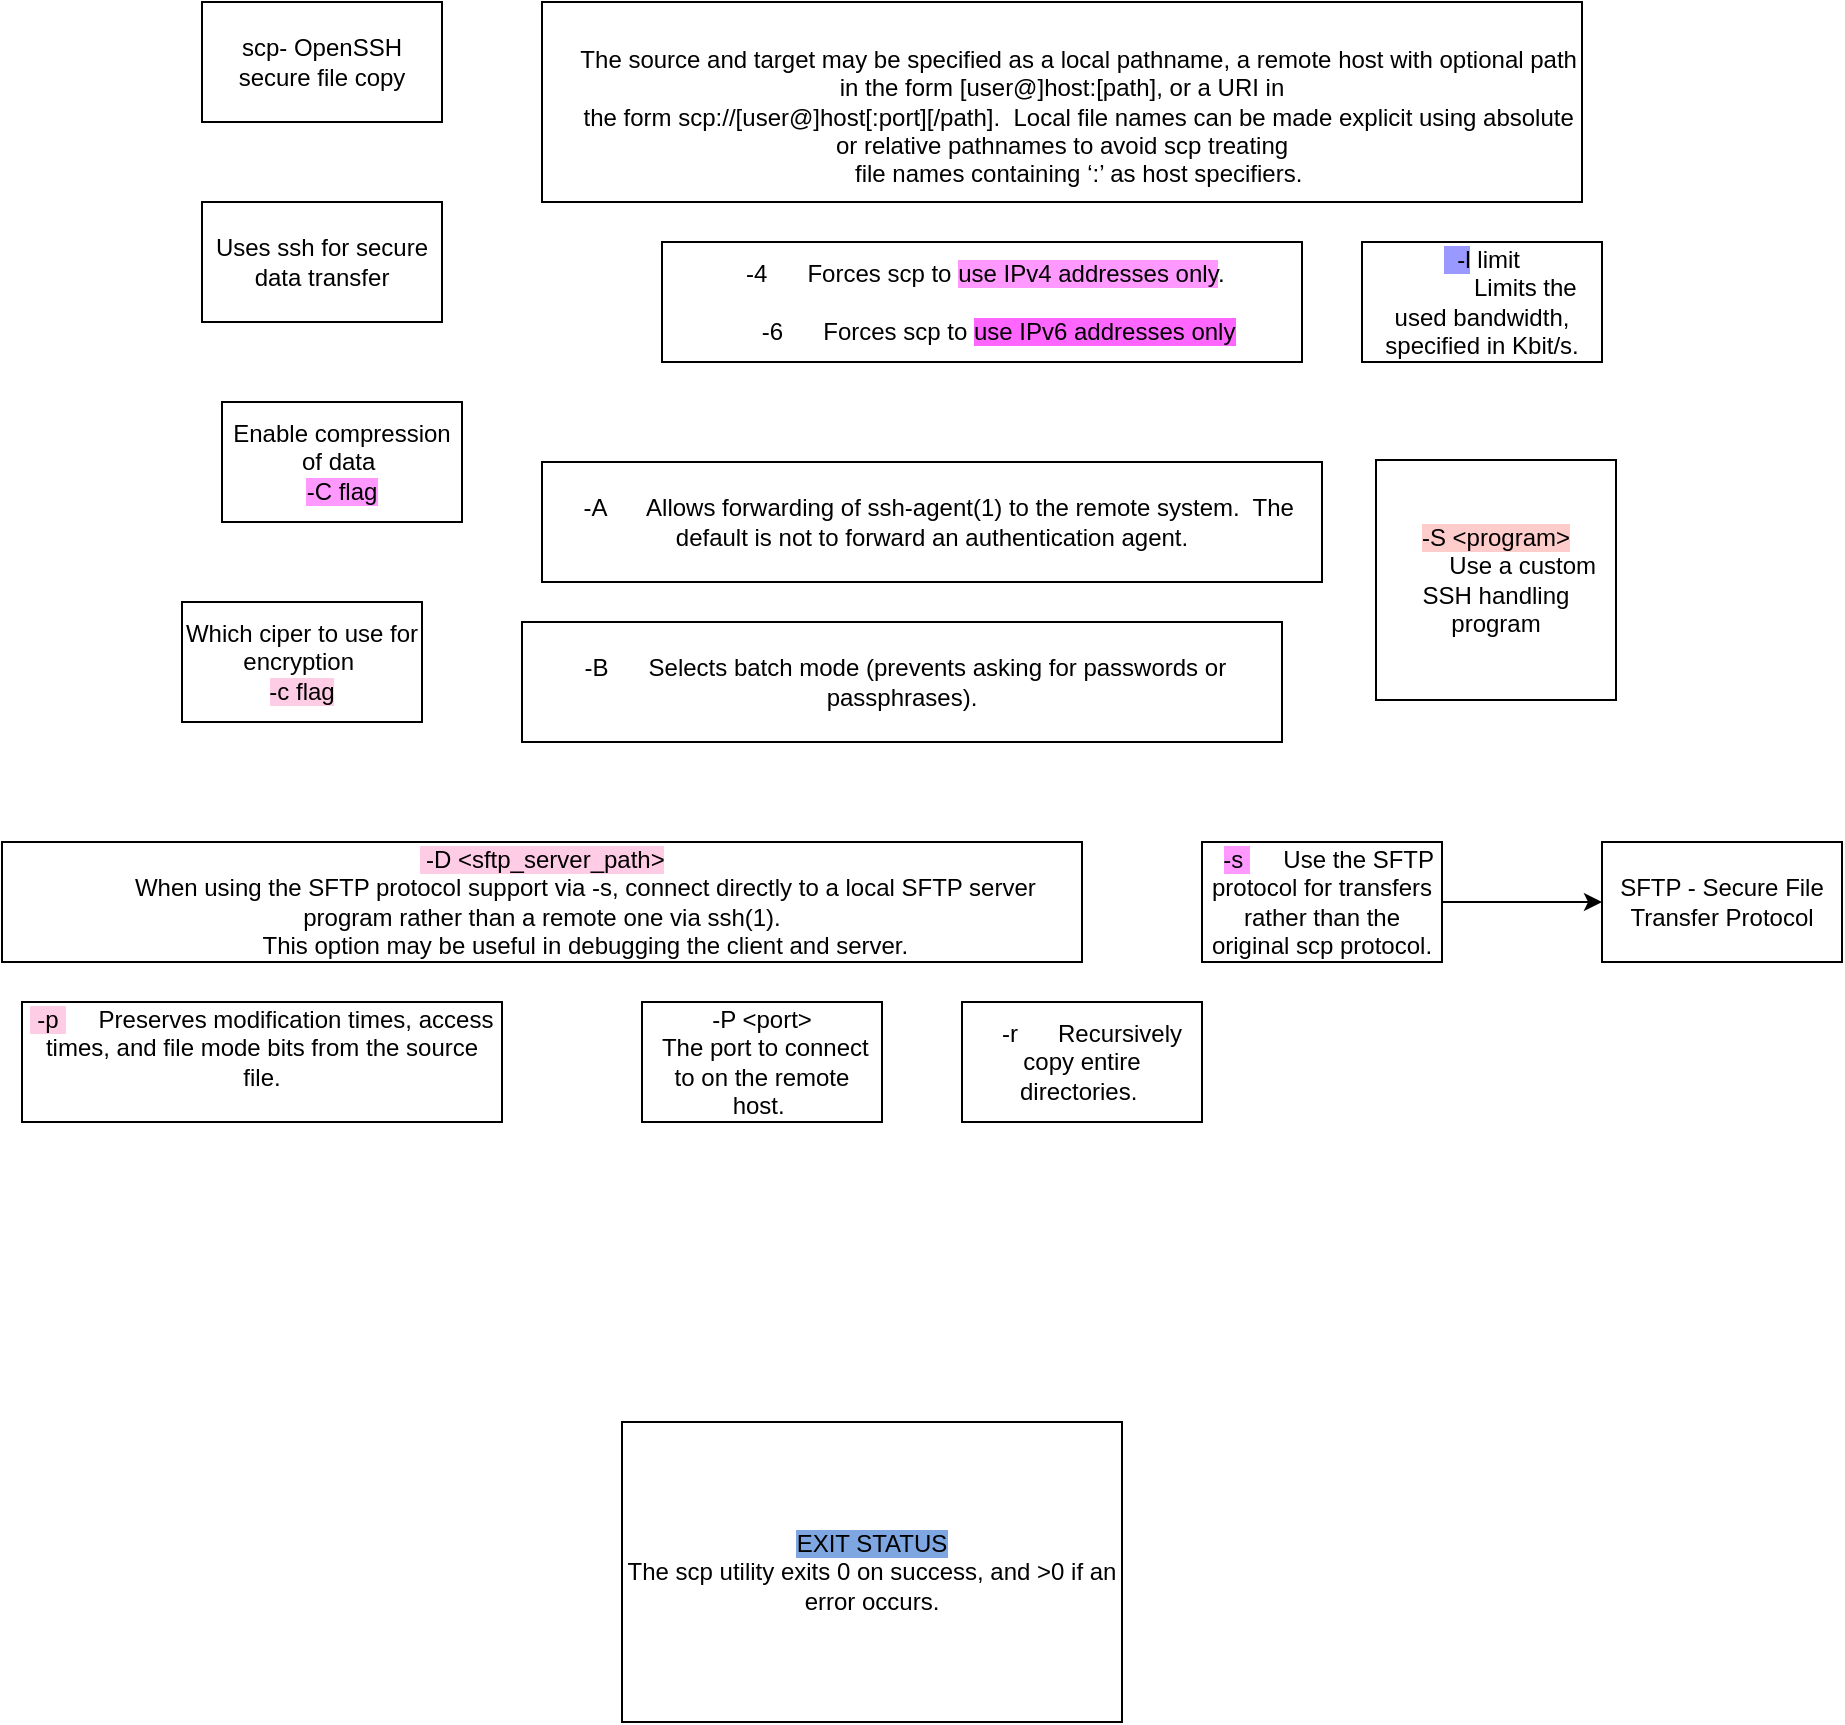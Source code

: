 <mxfile version="24.7.16">
  <diagram name="Page-1" id="41L_qMSxPV6qsFgI54VP">
    <mxGraphModel dx="1060" dy="658" grid="1" gridSize="10" guides="1" tooltips="1" connect="1" arrows="1" fold="1" page="1" pageScale="1" pageWidth="827" pageHeight="1169" math="0" shadow="0">
      <root>
        <mxCell id="0" />
        <mxCell id="1" parent="0" />
        <mxCell id="e8AoG9P07qyb0CQHCIex-1" value="scp- OpenSSH secure file copy" style="rounded=0;whiteSpace=wrap;html=1;" vertex="1" parent="1">
          <mxGeometry x="120" y="40" width="120" height="60" as="geometry" />
        </mxCell>
        <mxCell id="e8AoG9P07qyb0CQHCIex-3" value="Uses ssh for secure data transfer" style="rounded=0;whiteSpace=wrap;html=1;" vertex="1" parent="1">
          <mxGeometry x="120" y="140" width="120" height="60" as="geometry" />
        </mxCell>
        <mxCell id="e8AoG9P07qyb0CQHCIex-4" value="&lt;div&gt;&lt;br&gt;&lt;/div&gt;&lt;div&gt;&amp;nbsp; &amp;nbsp; &amp;nbsp;The source and target may be specified as a local pathname, a remote host with optional path in the form [user@]host:[path], or a URI in&lt;/div&gt;&lt;div&gt;&amp;nbsp; &amp;nbsp; &amp;nbsp;the form scp://[user@]host[:port][/path].&amp;nbsp; Local file names can be made explicit using absolute or relative pathnames to avoid scp treating&lt;/div&gt;&lt;div&gt;&amp;nbsp; &amp;nbsp; &amp;nbsp;file names containing ‘:’ as host specifiers.&lt;/div&gt;" style="rounded=0;whiteSpace=wrap;html=1;" vertex="1" parent="1">
          <mxGeometry x="290" y="40" width="520" height="100" as="geometry" />
        </mxCell>
        <mxCell id="e8AoG9P07qyb0CQHCIex-5" value="&lt;div&gt;&amp;nbsp;-4&amp;nbsp; &amp;nbsp; &amp;nbsp; Forces scp to &lt;span style=&quot;background-color: rgb(255, 153, 255);&quot;&gt;use IPv4 addresses only&lt;/span&gt;.&lt;/div&gt;&lt;div&gt;&lt;br&gt;&lt;/div&gt;&lt;div&gt;&amp;nbsp; &amp;nbsp; &amp;nbsp;-6&amp;nbsp; &amp;nbsp; &amp;nbsp; Forces scp to &lt;span style=&quot;background-color: rgb(255, 102, 255);&quot;&gt;use IPv6 addresses only&lt;/span&gt;&lt;/div&gt;" style="rounded=0;whiteSpace=wrap;html=1;" vertex="1" parent="1">
          <mxGeometry x="350" y="160" width="320" height="60" as="geometry" />
        </mxCell>
        <mxCell id="e8AoG9P07qyb0CQHCIex-7" value="&amp;nbsp; -A&amp;nbsp; &amp;nbsp; &amp;nbsp; Allows forwarding of ssh-agent(1) to the remote system.&amp;nbsp; The default is not to forward an authentication agent." style="rounded=0;whiteSpace=wrap;html=1;" vertex="1" parent="1">
          <mxGeometry x="290" y="270" width="390" height="60" as="geometry" />
        </mxCell>
        <mxCell id="e8AoG9P07qyb0CQHCIex-8" value="&amp;nbsp;-B&amp;nbsp; &amp;nbsp; &amp;nbsp; Selects batch mode (prevents asking for passwords or passphrases)." style="rounded=0;whiteSpace=wrap;html=1;" vertex="1" parent="1">
          <mxGeometry x="280" y="350" width="380" height="60" as="geometry" />
        </mxCell>
        <mxCell id="e8AoG9P07qyb0CQHCIex-9" value="Enable compression of data&amp;nbsp;&lt;div&gt;&lt;span style=&quot;background-color: rgb(255, 153, 255);&quot;&gt;-C flag&lt;/span&gt;&lt;/div&gt;" style="rounded=0;whiteSpace=wrap;html=1;" vertex="1" parent="1">
          <mxGeometry x="130" y="240" width="120" height="60" as="geometry" />
        </mxCell>
        <mxCell id="e8AoG9P07qyb0CQHCIex-10" value="Which ciper to use for encryption&amp;nbsp;&lt;div&gt;&lt;span style=&quot;background-color: rgb(255, 204, 230);&quot;&gt;-c flag&lt;/span&gt;&lt;/div&gt;" style="rounded=0;whiteSpace=wrap;html=1;" vertex="1" parent="1">
          <mxGeometry x="110" y="340" width="120" height="60" as="geometry" />
        </mxCell>
        <mxCell id="e8AoG9P07qyb0CQHCIex-11" value="&lt;div&gt;&lt;span style=&quot;background-color: rgb(153, 153, 255);&quot;&gt;&amp;nbsp; -l&lt;/span&gt; limit&lt;/div&gt;&lt;div&gt;&amp;nbsp; &amp;nbsp; &amp;nbsp; &amp;nbsp; &amp;nbsp; &amp;nbsp; &amp;nbsp;Limits the used bandwidth, specified in Kbit/s.&lt;/div&gt;" style="rounded=0;whiteSpace=wrap;html=1;" vertex="1" parent="1">
          <mxGeometry x="700" y="160" width="120" height="60" as="geometry" />
        </mxCell>
        <mxCell id="e8AoG9P07qyb0CQHCIex-12" value="&lt;div&gt;&lt;span style=&quot;background-color: rgb(255, 204, 230);&quot;&gt;&amp;nbsp;-D &amp;lt;sftp_server_path&amp;gt;&lt;/span&gt;&lt;/div&gt;&lt;div&gt;&amp;nbsp; &amp;nbsp; &amp;nbsp; &amp;nbsp; &amp;nbsp; &amp;nbsp; &amp;nbsp;When using the SFTP protocol support via -s, connect directly to a local SFTP server program rather than a remote one via ssh(1).&lt;/div&gt;&lt;div&gt;&amp;nbsp; &amp;nbsp; &amp;nbsp; &amp;nbsp; &amp;nbsp; &amp;nbsp; &amp;nbsp;This option may be useful in debugging the client and server.&lt;/div&gt;" style="rounded=0;whiteSpace=wrap;html=1;" vertex="1" parent="1">
          <mxGeometry x="20" y="460" width="540" height="60" as="geometry" />
        </mxCell>
        <mxCell id="e8AoG9P07qyb0CQHCIex-15" value="" style="edgeStyle=orthogonalEdgeStyle;rounded=0;orthogonalLoop=1;jettySize=auto;html=1;" edge="1" parent="1" source="e8AoG9P07qyb0CQHCIex-13" target="e8AoG9P07qyb0CQHCIex-14">
          <mxGeometry relative="1" as="geometry" />
        </mxCell>
        <mxCell id="e8AoG9P07qyb0CQHCIex-13" value="&amp;nbsp; &lt;span style=&quot;background-color: rgb(255, 153, 255);&quot;&gt;-s&amp;nbsp;&lt;/span&gt; &amp;nbsp; &amp;nbsp; Use the SFTP protocol for transfers rather than the original scp protocol." style="rounded=0;whiteSpace=wrap;html=1;" vertex="1" parent="1">
          <mxGeometry x="620" y="460" width="120" height="60" as="geometry" />
        </mxCell>
        <mxCell id="e8AoG9P07qyb0CQHCIex-14" value="SFTP - Secure File Transfer Protocol" style="whiteSpace=wrap;html=1;rounded=0;" vertex="1" parent="1">
          <mxGeometry x="820" y="460" width="120" height="60" as="geometry" />
        </mxCell>
        <mxCell id="e8AoG9P07qyb0CQHCIex-16" value="&lt;span style=&quot;background-color: rgb(255, 204, 230);&quot;&gt;&amp;nbsp;-p&amp;nbsp;&lt;/span&gt;&lt;span style=&quot;background-color: initial;&quot;&gt; &amp;nbsp; &amp;nbsp; Preserves modification times, access times, and file mode bits from the source file.&lt;/span&gt;&lt;div&gt;&lt;span style=&quot;background-color: initial;&quot;&gt;&lt;br&gt;&lt;/span&gt;&lt;/div&gt;" style="rounded=0;whiteSpace=wrap;html=1;" vertex="1" parent="1">
          <mxGeometry x="30" y="540" width="240" height="60" as="geometry" />
        </mxCell>
        <mxCell id="e8AoG9P07qyb0CQHCIex-17" value="-P &amp;lt;port&amp;gt;&lt;div&gt;&amp;nbsp;The port to connect to on the remote host.&amp;nbsp;&lt;br&gt;&lt;/div&gt;" style="rounded=0;whiteSpace=wrap;html=1;" vertex="1" parent="1">
          <mxGeometry x="340" y="540" width="120" height="60" as="geometry" />
        </mxCell>
        <mxCell id="e8AoG9P07qyb0CQHCIex-19" value="&amp;nbsp; &amp;nbsp;-r&amp;nbsp; &amp;nbsp; &amp;nbsp; Recursively copy entire directories.&amp;nbsp;" style="rounded=0;whiteSpace=wrap;html=1;" vertex="1" parent="1">
          <mxGeometry x="500" y="540" width="120" height="60" as="geometry" />
        </mxCell>
        <mxCell id="e8AoG9P07qyb0CQHCIex-20" value="&lt;span style=&quot;background-color: rgb(255, 204, 204);&quot;&gt;-S &amp;lt;program&amp;gt;&lt;/span&gt;&lt;br&gt;&amp;nbsp; &amp;nbsp; &amp;nbsp; &amp;nbsp; Use a custom SSH handling program" style="rounded=0;whiteSpace=wrap;html=1;" vertex="1" parent="1">
          <mxGeometry x="707" y="269" width="120" height="120" as="geometry" />
        </mxCell>
        <mxCell id="e8AoG9P07qyb0CQHCIex-21" value="&lt;span style=&quot;background-color: rgb(126, 166, 224);&quot;&gt;EXIT STATUS&lt;/span&gt;&lt;div&gt;The scp utility exits 0 on success, and &amp;gt;0 if an error occurs.&lt;br&gt;&lt;/div&gt;" style="rounded=0;whiteSpace=wrap;html=1;" vertex="1" parent="1">
          <mxGeometry x="330" y="750" width="250" height="150" as="geometry" />
        </mxCell>
      </root>
    </mxGraphModel>
  </diagram>
</mxfile>
